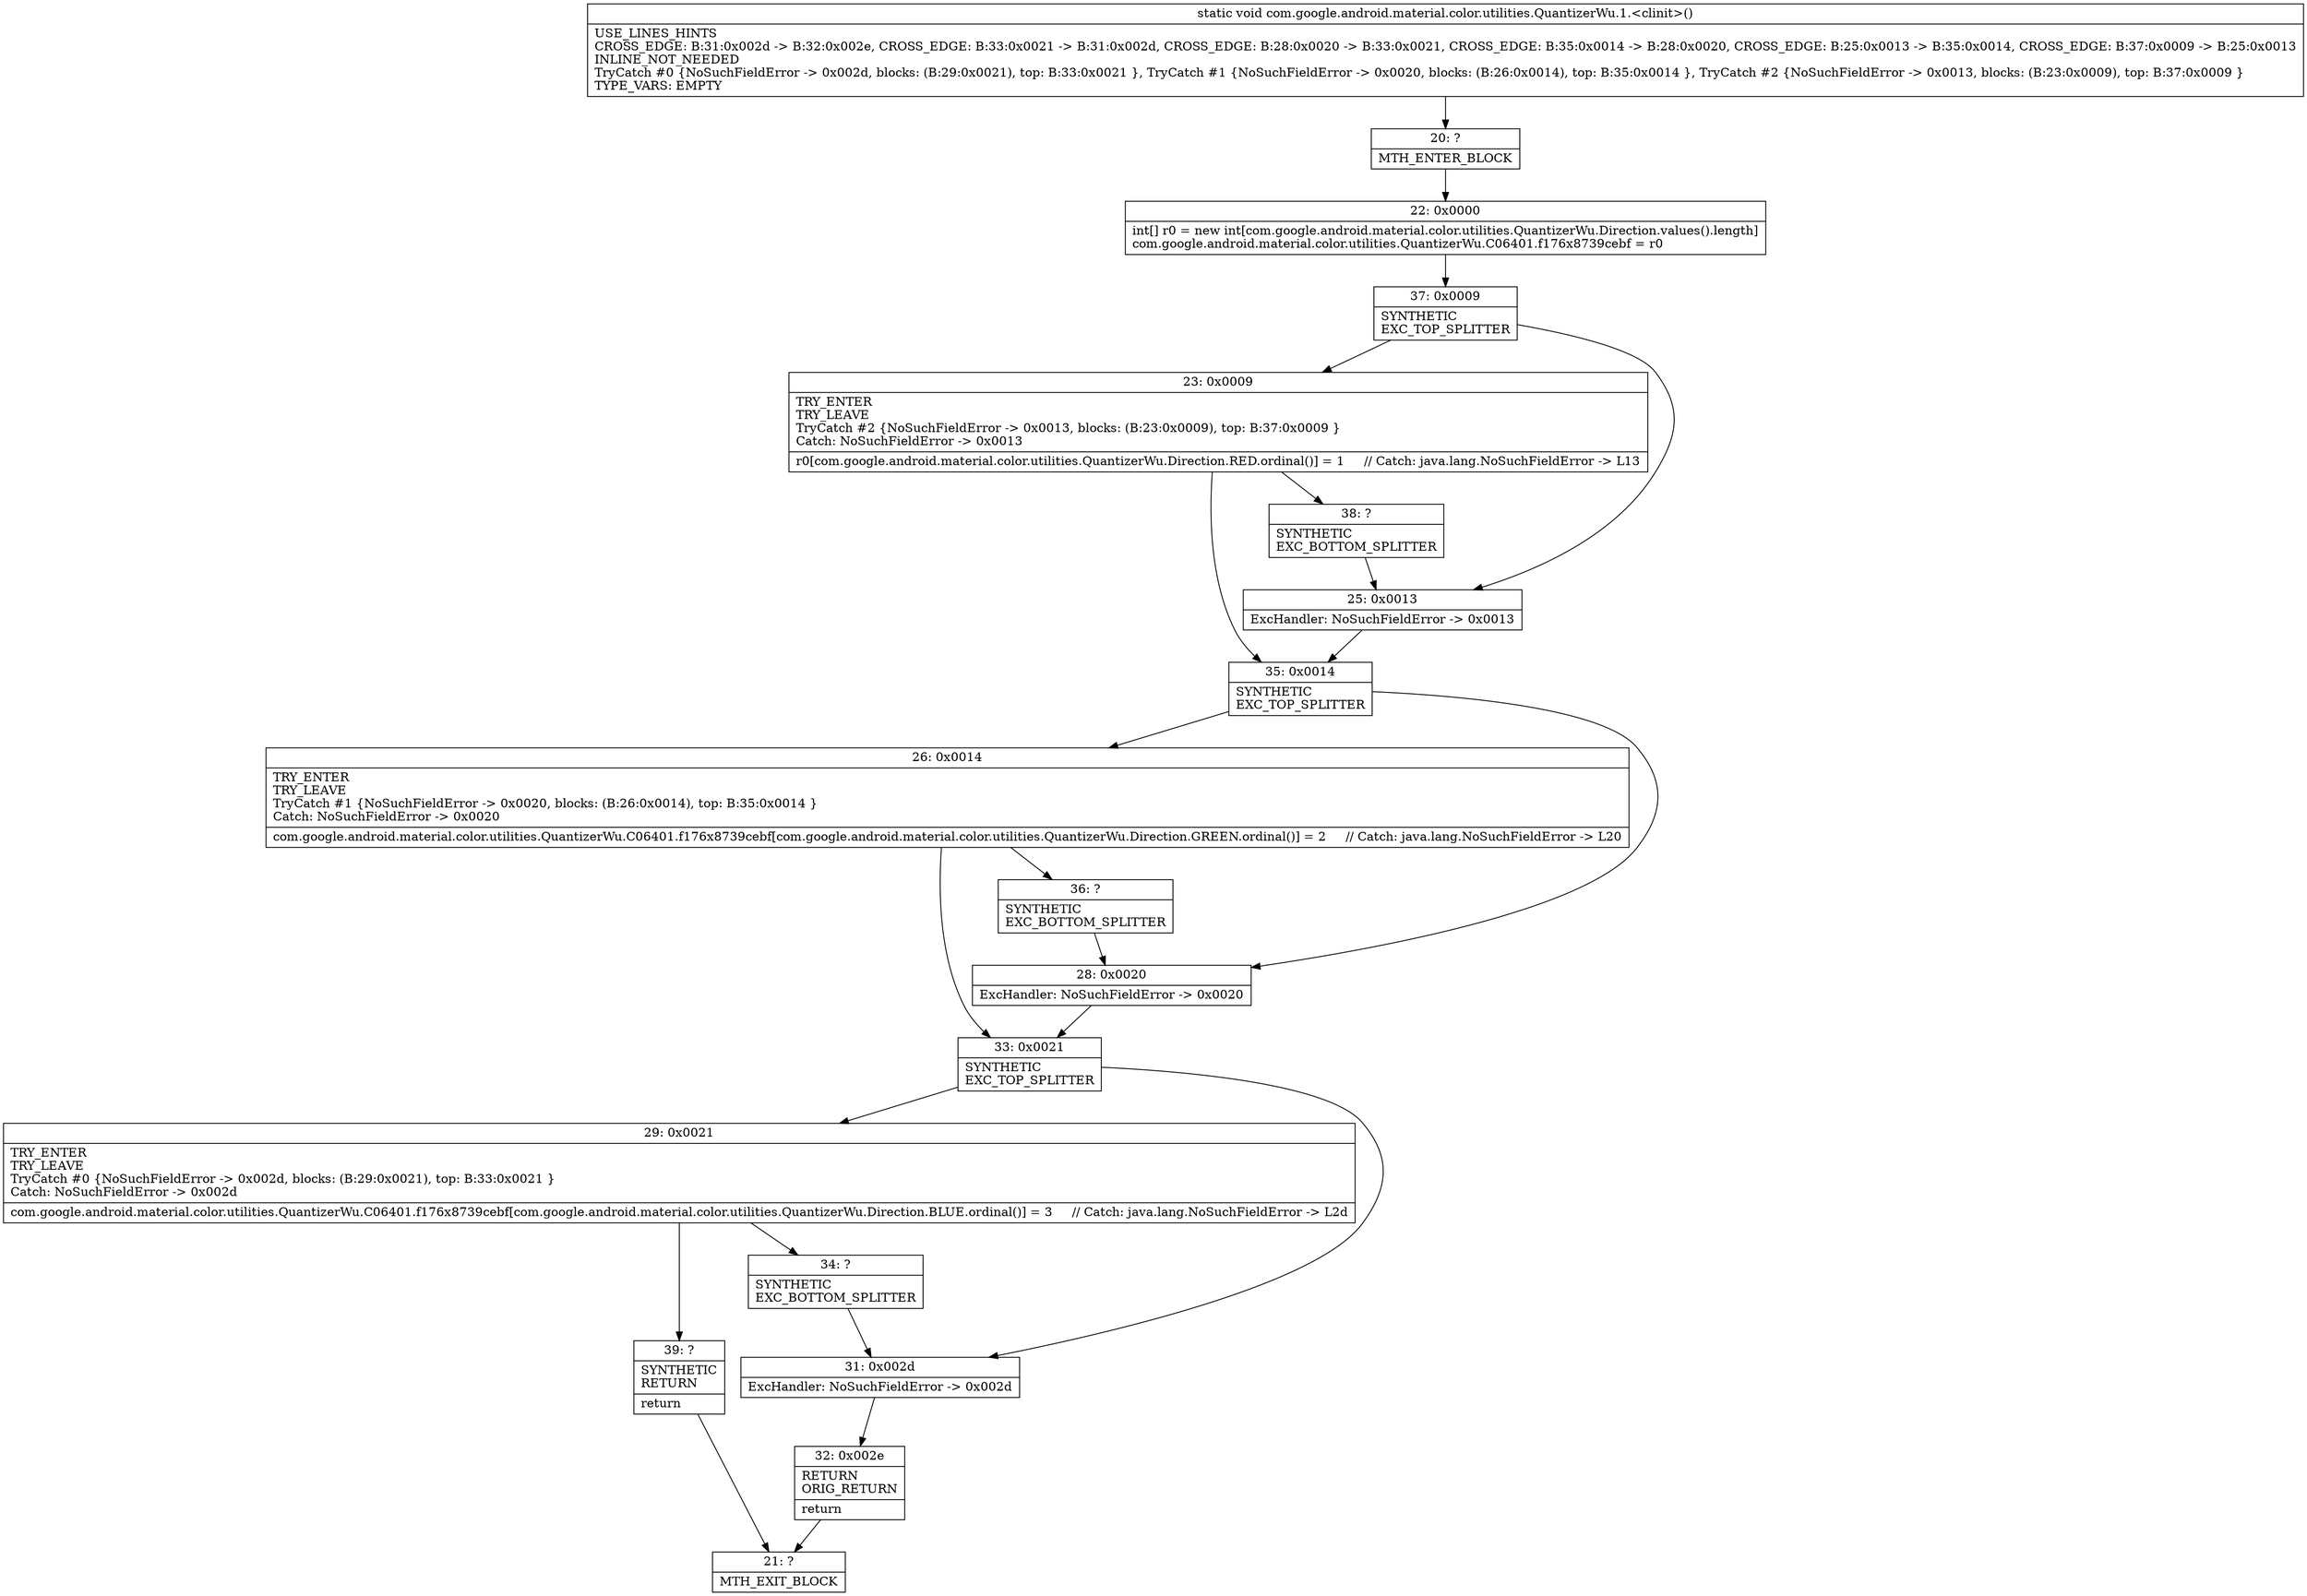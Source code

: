 digraph "CFG forcom.google.android.material.color.utilities.QuantizerWu.1.\<clinit\>()V" {
Node_20 [shape=record,label="{20\:\ ?|MTH_ENTER_BLOCK\l}"];
Node_22 [shape=record,label="{22\:\ 0x0000|int[] r0 = new int[com.google.android.material.color.utilities.QuantizerWu.Direction.values().length]\lcom.google.android.material.color.utilities.QuantizerWu.C06401.f176x8739cebf = r0\l}"];
Node_37 [shape=record,label="{37\:\ 0x0009|SYNTHETIC\lEXC_TOP_SPLITTER\l}"];
Node_23 [shape=record,label="{23\:\ 0x0009|TRY_ENTER\lTRY_LEAVE\lTryCatch #2 \{NoSuchFieldError \-\> 0x0013, blocks: (B:23:0x0009), top: B:37:0x0009 \}\lCatch: NoSuchFieldError \-\> 0x0013\l|r0[com.google.android.material.color.utilities.QuantizerWu.Direction.RED.ordinal()] = 1     \/\/ Catch: java.lang.NoSuchFieldError \-\> L13\l}"];
Node_35 [shape=record,label="{35\:\ 0x0014|SYNTHETIC\lEXC_TOP_SPLITTER\l}"];
Node_26 [shape=record,label="{26\:\ 0x0014|TRY_ENTER\lTRY_LEAVE\lTryCatch #1 \{NoSuchFieldError \-\> 0x0020, blocks: (B:26:0x0014), top: B:35:0x0014 \}\lCatch: NoSuchFieldError \-\> 0x0020\l|com.google.android.material.color.utilities.QuantizerWu.C06401.f176x8739cebf[com.google.android.material.color.utilities.QuantizerWu.Direction.GREEN.ordinal()] = 2     \/\/ Catch: java.lang.NoSuchFieldError \-\> L20\l}"];
Node_33 [shape=record,label="{33\:\ 0x0021|SYNTHETIC\lEXC_TOP_SPLITTER\l}"];
Node_29 [shape=record,label="{29\:\ 0x0021|TRY_ENTER\lTRY_LEAVE\lTryCatch #0 \{NoSuchFieldError \-\> 0x002d, blocks: (B:29:0x0021), top: B:33:0x0021 \}\lCatch: NoSuchFieldError \-\> 0x002d\l|com.google.android.material.color.utilities.QuantizerWu.C06401.f176x8739cebf[com.google.android.material.color.utilities.QuantizerWu.Direction.BLUE.ordinal()] = 3     \/\/ Catch: java.lang.NoSuchFieldError \-\> L2d\l}"];
Node_34 [shape=record,label="{34\:\ ?|SYNTHETIC\lEXC_BOTTOM_SPLITTER\l}"];
Node_39 [shape=record,label="{39\:\ ?|SYNTHETIC\lRETURN\l|return\l}"];
Node_21 [shape=record,label="{21\:\ ?|MTH_EXIT_BLOCK\l}"];
Node_31 [shape=record,label="{31\:\ 0x002d|ExcHandler: NoSuchFieldError \-\> 0x002d\l}"];
Node_32 [shape=record,label="{32\:\ 0x002e|RETURN\lORIG_RETURN\l|return\l}"];
Node_36 [shape=record,label="{36\:\ ?|SYNTHETIC\lEXC_BOTTOM_SPLITTER\l}"];
Node_28 [shape=record,label="{28\:\ 0x0020|ExcHandler: NoSuchFieldError \-\> 0x0020\l}"];
Node_38 [shape=record,label="{38\:\ ?|SYNTHETIC\lEXC_BOTTOM_SPLITTER\l}"];
Node_25 [shape=record,label="{25\:\ 0x0013|ExcHandler: NoSuchFieldError \-\> 0x0013\l}"];
MethodNode[shape=record,label="{static void com.google.android.material.color.utilities.QuantizerWu.1.\<clinit\>()  | USE_LINES_HINTS\lCROSS_EDGE: B:31:0x002d \-\> B:32:0x002e, CROSS_EDGE: B:33:0x0021 \-\> B:31:0x002d, CROSS_EDGE: B:28:0x0020 \-\> B:33:0x0021, CROSS_EDGE: B:35:0x0014 \-\> B:28:0x0020, CROSS_EDGE: B:25:0x0013 \-\> B:35:0x0014, CROSS_EDGE: B:37:0x0009 \-\> B:25:0x0013\lINLINE_NOT_NEEDED\lTryCatch #0 \{NoSuchFieldError \-\> 0x002d, blocks: (B:29:0x0021), top: B:33:0x0021 \}, TryCatch #1 \{NoSuchFieldError \-\> 0x0020, blocks: (B:26:0x0014), top: B:35:0x0014 \}, TryCatch #2 \{NoSuchFieldError \-\> 0x0013, blocks: (B:23:0x0009), top: B:37:0x0009 \}\lTYPE_VARS: EMPTY\l}"];
MethodNode -> Node_20;Node_20 -> Node_22;
Node_22 -> Node_37;
Node_37 -> Node_23;
Node_37 -> Node_25;
Node_23 -> Node_35;
Node_23 -> Node_38;
Node_35 -> Node_26;
Node_35 -> Node_28;
Node_26 -> Node_33;
Node_26 -> Node_36;
Node_33 -> Node_29;
Node_33 -> Node_31;
Node_29 -> Node_34;
Node_29 -> Node_39;
Node_34 -> Node_31;
Node_39 -> Node_21;
Node_31 -> Node_32;
Node_32 -> Node_21;
Node_36 -> Node_28;
Node_28 -> Node_33;
Node_38 -> Node_25;
Node_25 -> Node_35;
}

